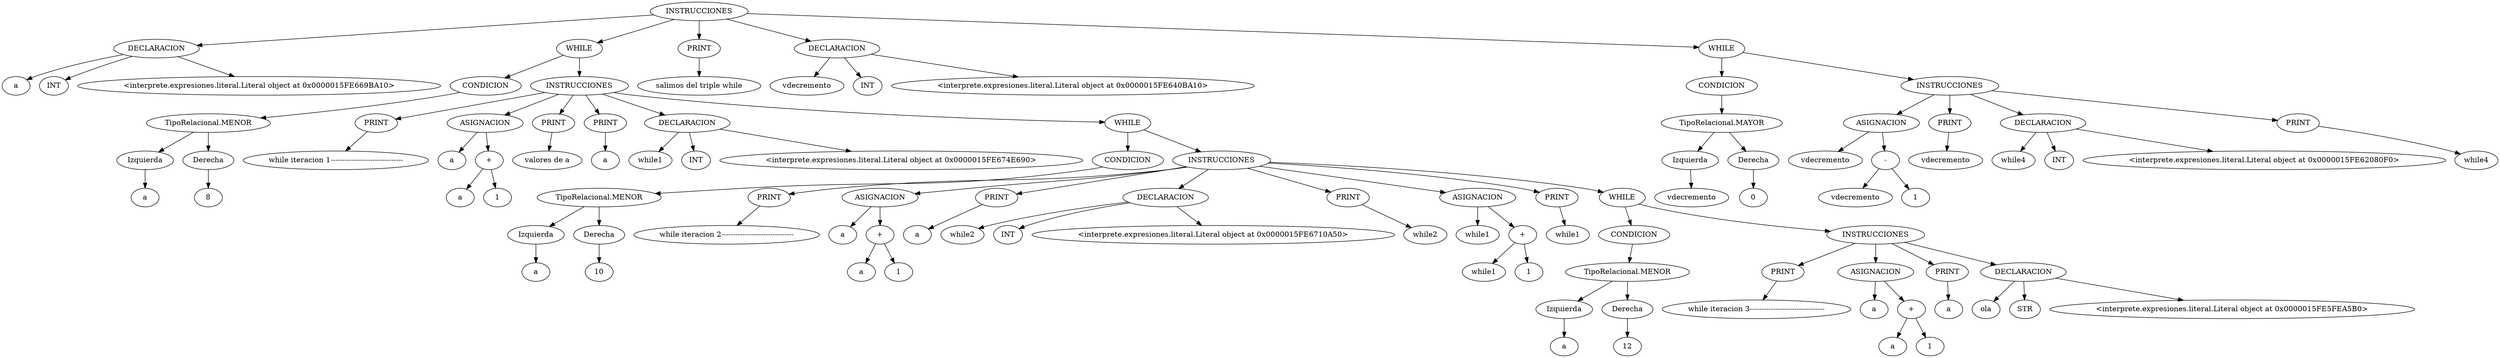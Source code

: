 digraph {
	0 [label = "INSTRUCCIONES"];
	1 [label = "DECLARACION"];
	2 [label = "a"];
	3 [label = "INT"];
	4 [label = "<interprete.expresiones.literal.Literal object at 0x0000015FE669BA10>"];
	5 [label = "WHILE"];
	6 [label = "CONDICION"];
	7 [label = "TipoRelacional.MENOR"];
	8 [label = "Izquierda"];
	9 [label = "a"];
	10 [label = "Derecha"];
	11 [label = "8"];
	12 [label = "INSTRUCCIONES"];
	13 [label = "PRINT"];
	14 [label = "while iteracion 1-------------------------------"];
	15 [label = "ASIGNACION"];
	16 [label = "a"];
	17 [label = "+"];
	18 [label = "a"];
	19 [label = "1"];
	20 [label = "PRINT"];
	21 [label = "valores de a"];
	22 [label = "PRINT"];
	23 [label = "a"];
	24 [label = "DECLARACION"];
	25 [label = "while1"];
	26 [label = "INT"];
	27 [label = "<interprete.expresiones.literal.Literal object at 0x0000015FE674E690>"];
	28 [label = "WHILE"];
	29 [label = "CONDICION"];
	30 [label = "TipoRelacional.MENOR"];
	31 [label = "Izquierda"];
	32 [label = "a"];
	33 [label = "Derecha"];
	34 [label = "10"];
	35 [label = "INSTRUCCIONES"];
	36 [label = "PRINT"];
	37 [label = "while iteracion 2-------------------------------"];
	38 [label = "ASIGNACION"];
	39 [label = "a"];
	40 [label = "+"];
	41 [label = "a"];
	42 [label = "1"];
	43 [label = "PRINT"];
	44 [label = "a"];
	45 [label = "DECLARACION"];
	46 [label = "while2"];
	47 [label = "INT"];
	48 [label = "<interprete.expresiones.literal.Literal object at 0x0000015FE6710A50>"];
	49 [label = "PRINT"];
	50 [label = "while2"];
	51 [label = "ASIGNACION"];
	52 [label = "while1"];
	53 [label = "+"];
	54 [label = "while1"];
	55 [label = "1"];
	56 [label = "PRINT"];
	57 [label = "while1"];
	58 [label = "WHILE"];
	59 [label = "CONDICION"];
	60 [label = "TipoRelacional.MENOR"];
	61 [label = "Izquierda"];
	62 [label = "a"];
	63 [label = "Derecha"];
	64 [label = "12"];
	65 [label = "INSTRUCCIONES"];
	66 [label = "PRINT"];
	67 [label = "while iteracion 3--------------------------------"];
	68 [label = "ASIGNACION"];
	69 [label = "a"];
	70 [label = "+"];
	71 [label = "a"];
	72 [label = "1"];
	73 [label = "PRINT"];
	74 [label = "a"];
	75 [label = "DECLARACION"];
	76 [label = "ola"];
	77 [label = "STR"];
	78 [label = "<interprete.expresiones.literal.Literal object at 0x0000015FE5FEA5B0>"];
	79 [label = "PRINT"];
	80 [label = "salimos del triple while"];
	81 [label = "DECLARACION"];
	82 [label = "vdecremento"];
	83 [label = "INT"];
	84 [label = "<interprete.expresiones.literal.Literal object at 0x0000015FE640BA10>"];
	85 [label = "WHILE"];
	86 [label = "CONDICION"];
	87 [label = "TipoRelacional.MAYOR"];
	88 [label = "Izquierda"];
	89 [label = "vdecremento"];
	90 [label = "Derecha"];
	91 [label = "0"];
	92 [label = "INSTRUCCIONES"];
	93 [label = "ASIGNACION"];
	94 [label = "vdecremento"];
	95 [label = "-"];
	96 [label = "vdecremento"];
	97 [label = "1"];
	98 [label = "PRINT"];
	99 [label = "vdecremento"];
	100 [label = "DECLARACION"];
	101 [label = "while4"];
	102 [label = "INT"];
	103 [label = "<interprete.expresiones.literal.Literal object at 0x0000015FE62080F0>"];
	104 [label = "PRINT"];
	105 [label = "while4"];
	0 -> 1;
	1 -> 2;
	1 -> 3;
	1 -> 4;
	0 -> 5;
	5 -> 6;
	6 -> 7;
	7 -> 8;
	8 -> 9;
	7 -> 10;
	10 -> 11;
	5 -> 12;
	12 -> 13;
	13 -> 14;
	12 -> 15;
	15 -> 16;
	15 -> 17;
	17 -> 18;
	17 -> 19;
	12 -> 20;
	20 -> 21;
	12 -> 22;
	22 -> 23;
	12 -> 24;
	24 -> 25;
	24 -> 26;
	24 -> 27;
	12 -> 28;
	28 -> 29;
	29 -> 30;
	30 -> 31;
	31 -> 32;
	30 -> 33;
	33 -> 34;
	28 -> 35;
	35 -> 36;
	36 -> 37;
	35 -> 38;
	38 -> 39;
	38 -> 40;
	40 -> 41;
	40 -> 42;
	35 -> 43;
	43 -> 44;
	35 -> 45;
	45 -> 46;
	45 -> 47;
	45 -> 48;
	35 -> 49;
	49 -> 50;
	35 -> 51;
	51 -> 52;
	51 -> 53;
	53 -> 54;
	53 -> 55;
	35 -> 56;
	56 -> 57;
	35 -> 58;
	58 -> 59;
	59 -> 60;
	60 -> 61;
	61 -> 62;
	60 -> 63;
	63 -> 64;
	58 -> 65;
	65 -> 66;
	66 -> 67;
	65 -> 68;
	68 -> 69;
	68 -> 70;
	70 -> 71;
	70 -> 72;
	65 -> 73;
	73 -> 74;
	65 -> 75;
	75 -> 76;
	75 -> 77;
	75 -> 78;
	0 -> 79;
	79 -> 80;
	0 -> 81;
	81 -> 82;
	81 -> 83;
	81 -> 84;
	0 -> 85;
	85 -> 86;
	86 -> 87;
	87 -> 88;
	88 -> 89;
	87 -> 90;
	90 -> 91;
	85 -> 92;
	92 -> 93;
	93 -> 94;
	93 -> 95;
	95 -> 96;
	95 -> 97;
	92 -> 98;
	98 -> 99;
	92 -> 100;
	100 -> 101;
	100 -> 102;
	100 -> 103;
	92 -> 104;
	104 -> 105;
}
